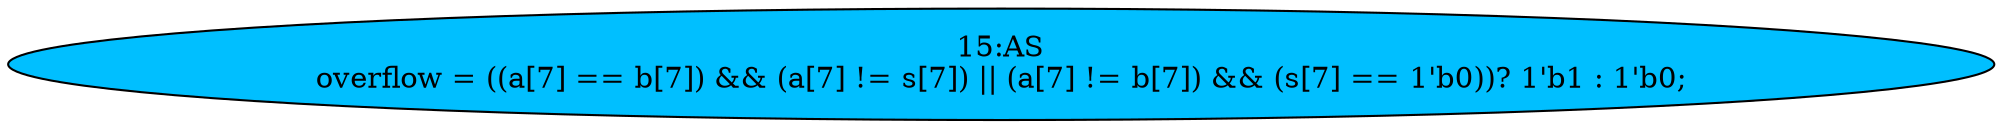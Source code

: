 strict digraph "" {
	node [label="\N"];
	"15:AS"	[ast="<pyverilog.vparser.ast.Assign object at 0x7f9f654e7890>",
		def_var="['overflow']",
		fillcolor=deepskyblue,
		label="15:AS
overflow = ((a[7] == b[7]) && (a[7] != s[7]) || (a[7] != b[7]) && (s[7] == 1'b0))? 1'b1 : 1'b0;",
		statements="[]",
		style=filled,
		typ=Assign,
		use_var="['a', 'b', 'a', 's', 'a', 'b', 's']"];
}
